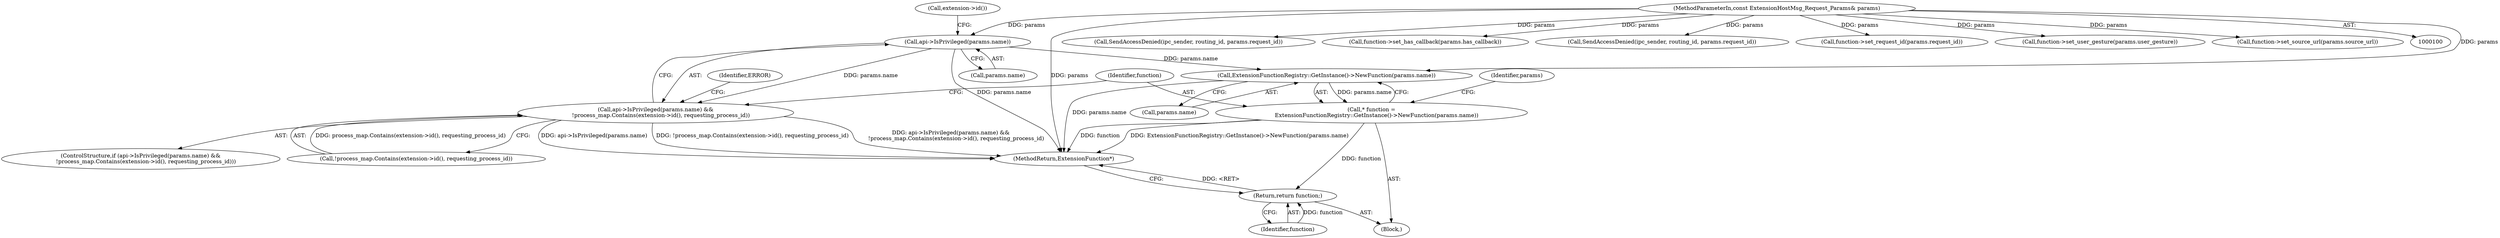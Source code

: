 digraph "1_Chrome_f335421145bb7f82c60fb9d61babcd6ce2e4b21e@del" {
"1000129" [label="(Call,api->IsPrivileged(params.name))"];
"1000101" [label="(MethodParameterIn,const ExtensionHostMsg_Request_Params& params)"];
"1000128" [label="(Call,api->IsPrivileged(params.name) &&\n      !process_map.Contains(extension->id(), requesting_process_id))"];
"1000159" [label="(Call,ExtensionFunctionRegistry::GetInstance()->NewFunction(params.name))"];
"1000157" [label="(Call,* function =\n      ExtensionFunctionRegistry::GetInstance()->NewFunction(params.name))"];
"1000197" [label="(Return,return function;)"];
"1000197" [label="(Return,return function;)"];
"1000199" [label="(MethodReturn,ExtensionFunction*)"];
"1000198" [label="(Identifier,function)"];
"1000148" [label="(Call,SendAccessDenied(ipc_sender, routing_id, params.request_id))"];
"1000127" [label="(ControlStructure,if (api->IsPrivileged(params.name) &&\n      !process_map.Contains(extension->id(), requesting_process_id)))"];
"1000135" [label="(Call,extension->id())"];
"1000160" [label="(Call,params.name)"];
"1000133" [label="(Call,!process_map.Contains(extension->id(), requesting_process_id))"];
"1000176" [label="(Call,function->set_has_callback(params.has_callback))"];
"1000119" [label="(Call,SendAccessDenied(ipc_sender, routing_id, params.request_id))"];
"1000157" [label="(Call,* function =\n      ExtensionFunctionRegistry::GetInstance()->NewFunction(params.name))"];
"1000110" [label="(Block,)"];
"1000129" [label="(Call,api->IsPrivileged(params.name))"];
"1000159" [label="(Call,ExtensionFunctionRegistry::GetInstance()->NewFunction(params.name))"];
"1000166" [label="(Identifier,params)"];
"1000101" [label="(MethodParameterIn,const ExtensionHostMsg_Request_Params& params)"];
"1000172" [label="(Call,function->set_request_id(params.request_id))"];
"1000140" [label="(Identifier,ERROR)"];
"1000130" [label="(Call,params.name)"];
"1000128" [label="(Call,api->IsPrivileged(params.name) &&\n      !process_map.Contains(extension->id(), requesting_process_id))"];
"1000158" [label="(Identifier,function)"];
"1000180" [label="(Call,function->set_user_gesture(params.user_gesture))"];
"1000168" [label="(Call,function->set_source_url(params.source_url))"];
"1000129" -> "1000128"  [label="AST: "];
"1000129" -> "1000130"  [label="CFG: "];
"1000130" -> "1000129"  [label="AST: "];
"1000135" -> "1000129"  [label="CFG: "];
"1000128" -> "1000129"  [label="CFG: "];
"1000129" -> "1000199"  [label="DDG: params.name"];
"1000129" -> "1000128"  [label="DDG: params.name"];
"1000101" -> "1000129"  [label="DDG: params"];
"1000129" -> "1000159"  [label="DDG: params.name"];
"1000101" -> "1000100"  [label="AST: "];
"1000101" -> "1000199"  [label="DDG: params"];
"1000101" -> "1000119"  [label="DDG: params"];
"1000101" -> "1000148"  [label="DDG: params"];
"1000101" -> "1000159"  [label="DDG: params"];
"1000101" -> "1000168"  [label="DDG: params"];
"1000101" -> "1000172"  [label="DDG: params"];
"1000101" -> "1000176"  [label="DDG: params"];
"1000101" -> "1000180"  [label="DDG: params"];
"1000128" -> "1000127"  [label="AST: "];
"1000128" -> "1000133"  [label="CFG: "];
"1000133" -> "1000128"  [label="AST: "];
"1000140" -> "1000128"  [label="CFG: "];
"1000158" -> "1000128"  [label="CFG: "];
"1000128" -> "1000199"  [label="DDG: api->IsPrivileged(params.name)"];
"1000128" -> "1000199"  [label="DDG: !process_map.Contains(extension->id(), requesting_process_id)"];
"1000128" -> "1000199"  [label="DDG: api->IsPrivileged(params.name) &&\n      !process_map.Contains(extension->id(), requesting_process_id)"];
"1000133" -> "1000128"  [label="DDG: process_map.Contains(extension->id(), requesting_process_id)"];
"1000159" -> "1000157"  [label="AST: "];
"1000159" -> "1000160"  [label="CFG: "];
"1000160" -> "1000159"  [label="AST: "];
"1000157" -> "1000159"  [label="CFG: "];
"1000159" -> "1000199"  [label="DDG: params.name"];
"1000159" -> "1000157"  [label="DDG: params.name"];
"1000157" -> "1000110"  [label="AST: "];
"1000158" -> "1000157"  [label="AST: "];
"1000166" -> "1000157"  [label="CFG: "];
"1000157" -> "1000199"  [label="DDG: ExtensionFunctionRegistry::GetInstance()->NewFunction(params.name)"];
"1000157" -> "1000199"  [label="DDG: function"];
"1000157" -> "1000197"  [label="DDG: function"];
"1000197" -> "1000110"  [label="AST: "];
"1000197" -> "1000198"  [label="CFG: "];
"1000198" -> "1000197"  [label="AST: "];
"1000199" -> "1000197"  [label="CFG: "];
"1000197" -> "1000199"  [label="DDG: <RET>"];
"1000198" -> "1000197"  [label="DDG: function"];
}
